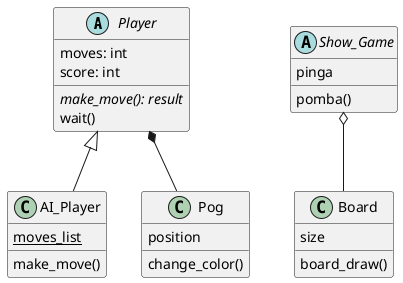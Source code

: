 @startuml

abstract Player {
    moves: int    
    score: int
    {abstract} make_move(): result
    wait()
}

class AI_Player{
    {static} moves_list
    make_move()
}

class Pog {
    position
    change_color()    
}

class Board {
    size
    board_draw()    
}

abstract Show_Game {
    pinga
    pomba()    
}


Player *-- Pog
Player <|-- AI_Player
Show_Game o-- Board


@enduml
